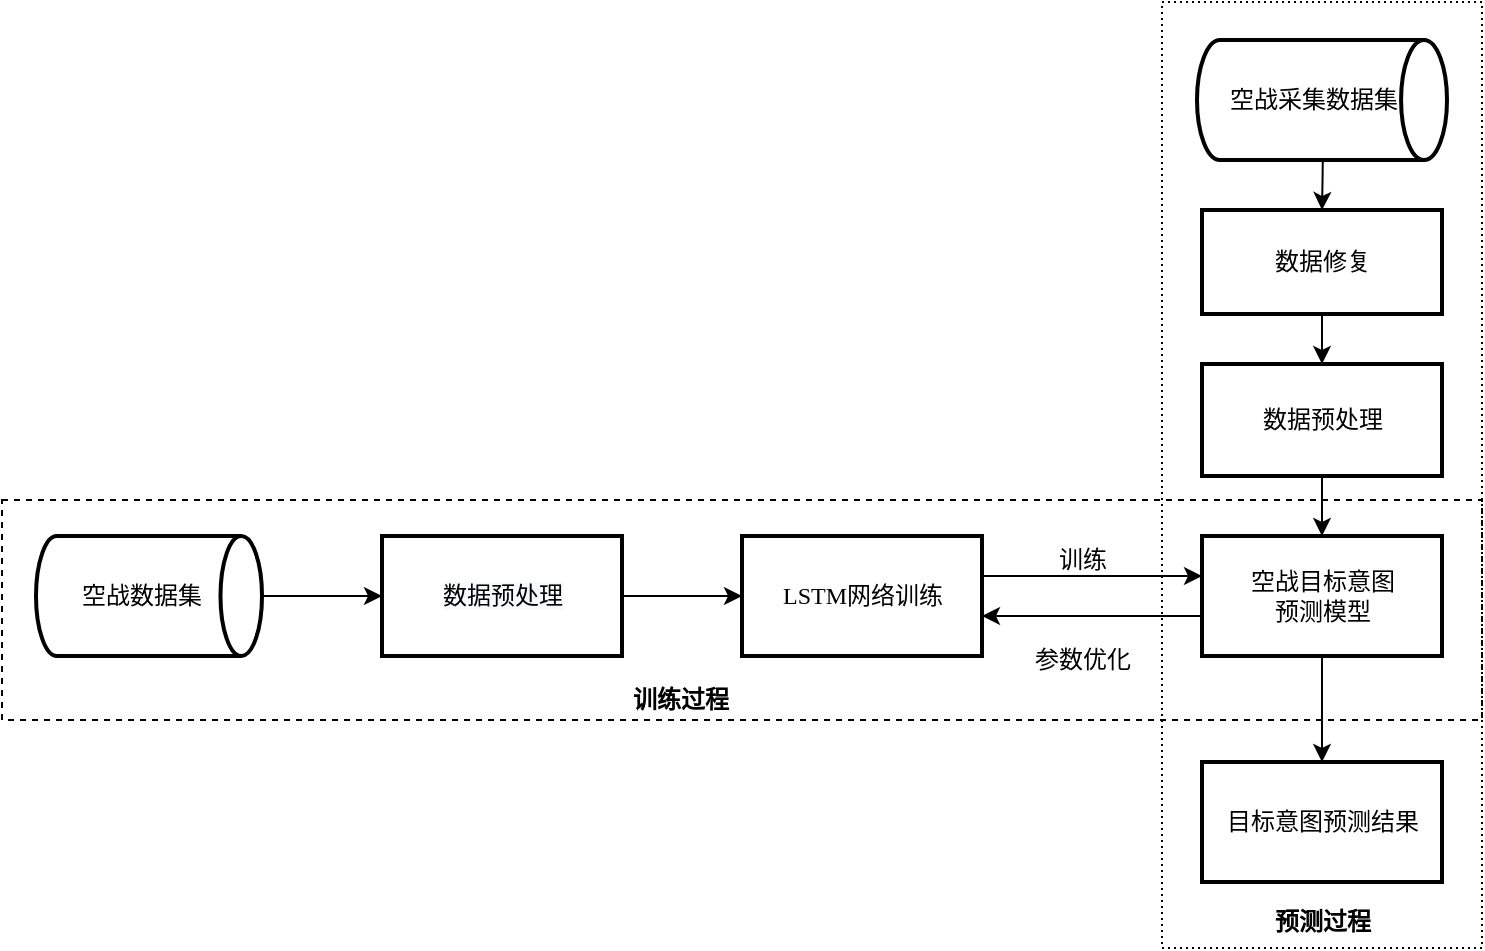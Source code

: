 <mxfile version="14.4.9" type="github">
  <diagram id="C5RBs43oDa-KdzZeNtuy" name="Page-1">
    <mxGraphModel dx="1195" dy="490" grid="0" gridSize="10" guides="1" tooltips="1" connect="1" arrows="1" fold="1" page="1" pageScale="1" pageWidth="827" pageHeight="1169" math="0" shadow="0">
      <root>
        <mxCell id="WIyWlLk6GJQsqaUBKTNV-0" />
        <mxCell id="WIyWlLk6GJQsqaUBKTNV-1" parent="WIyWlLk6GJQsqaUBKTNV-0" />
        <mxCell id="fvwQdsqHaKLtyYbBZtsD-26" value="" style="rounded=0;whiteSpace=wrap;html=1;dashed=1;sketch=0;fillColor=none;dashPattern=1 2;strokeWidth=1;glass=0;shadow=0;fontSize=12;" vertex="1" parent="WIyWlLk6GJQsqaUBKTNV-1">
          <mxGeometry x="604" y="85" width="160" height="473" as="geometry" />
        </mxCell>
        <mxCell id="fvwQdsqHaKLtyYbBZtsD-12" value="" style="rounded=0;html=1;sketch=0;fillColor=none;dashed=1;strokeWidth=1;fontFamily=Verdana;fontSize=12;" vertex="1" parent="WIyWlLk6GJQsqaUBKTNV-1">
          <mxGeometry x="24" y="334" width="740" height="110" as="geometry" />
        </mxCell>
        <mxCell id="fvwQdsqHaKLtyYbBZtsD-2" value="" style="edgeStyle=orthogonalEdgeStyle;curved=0;rounded=1;sketch=0;orthogonalLoop=1;jettySize=auto;html=1;fontFamily=Verdana;fontSize=12;" edge="1" parent="WIyWlLk6GJQsqaUBKTNV-1" source="fvwQdsqHaKLtyYbBZtsD-0" target="fvwQdsqHaKLtyYbBZtsD-1">
          <mxGeometry relative="1" as="geometry" />
        </mxCell>
        <mxCell id="fvwQdsqHaKLtyYbBZtsD-0" value="空战数据集&amp;nbsp; &amp;nbsp;" style="strokeWidth=2;html=1;shape=mxgraph.flowchart.direct_data;rounded=0;sketch=0;fontFamily=Verdana;fontSize=12;" vertex="1" parent="WIyWlLk6GJQsqaUBKTNV-1">
          <mxGeometry x="41" y="352" width="113" height="60" as="geometry" />
        </mxCell>
        <mxCell id="fvwQdsqHaKLtyYbBZtsD-4" value="" style="edgeStyle=orthogonalEdgeStyle;curved=0;rounded=1;sketch=0;orthogonalLoop=1;jettySize=auto;html=1;fontFamily=Verdana;fontSize=12;" edge="1" parent="WIyWlLk6GJQsqaUBKTNV-1" source="fvwQdsqHaKLtyYbBZtsD-1" target="fvwQdsqHaKLtyYbBZtsD-3">
          <mxGeometry relative="1" as="geometry" />
        </mxCell>
        <mxCell id="fvwQdsqHaKLtyYbBZtsD-1" value="&#xa;&#xa;&lt;span style=&quot;color: rgb(0, 0, 0); font-family: verdana; font-size: 12px; font-style: normal; font-weight: 400; letter-spacing: normal; text-align: center; text-indent: 0px; text-transform: none; word-spacing: 0px; background-color: rgb(248, 249, 250); display: inline; float: none;&quot;&gt;数据预处理&lt;/span&gt;&#xa;&#xa;" style="html=1;rounded=0;strokeWidth=2;sketch=0;fontFamily=Verdana;fontSize=12;" vertex="1" parent="WIyWlLk6GJQsqaUBKTNV-1">
          <mxGeometry x="214" y="352" width="120" height="60" as="geometry" />
        </mxCell>
        <mxCell id="fvwQdsqHaKLtyYbBZtsD-6" value="" style="edgeStyle=orthogonalEdgeStyle;curved=0;rounded=1;sketch=0;orthogonalLoop=1;jettySize=auto;html=1;fontFamily=Verdana;fontSize=12;" edge="1" parent="WIyWlLk6GJQsqaUBKTNV-1" source="fvwQdsqHaKLtyYbBZtsD-3" target="fvwQdsqHaKLtyYbBZtsD-5">
          <mxGeometry relative="1" as="geometry">
            <Array as="points">
              <mxPoint x="574" y="372" />
              <mxPoint x="574" y="372" />
            </Array>
          </mxGeometry>
        </mxCell>
        <mxCell id="fvwQdsqHaKLtyYbBZtsD-3" value="LSTM网络训练" style="html=1;rounded=0;strokeWidth=2;sketch=0;fontFamily=Verdana;fontSize=12;" vertex="1" parent="WIyWlLk6GJQsqaUBKTNV-1">
          <mxGeometry x="394" y="352" width="120" height="60" as="geometry" />
        </mxCell>
        <mxCell id="fvwQdsqHaKLtyYbBZtsD-9" value="" style="edgeStyle=orthogonalEdgeStyle;curved=0;rounded=1;sketch=0;orthogonalLoop=1;jettySize=auto;html=1;fontFamily=Verdana;fontSize=12;" edge="1" parent="WIyWlLk6GJQsqaUBKTNV-1" source="fvwQdsqHaKLtyYbBZtsD-5" target="fvwQdsqHaKLtyYbBZtsD-3">
          <mxGeometry relative="1" as="geometry">
            <Array as="points">
              <mxPoint x="584" y="392" />
              <mxPoint x="584" y="392" />
            </Array>
          </mxGeometry>
        </mxCell>
        <mxCell id="fvwQdsqHaKLtyYbBZtsD-14" value="" style="edgeStyle=orthogonalEdgeStyle;curved=0;rounded=1;sketch=0;orthogonalLoop=1;jettySize=auto;html=1;fontFamily=Verdana;fontSize=12;" edge="1" parent="WIyWlLk6GJQsqaUBKTNV-1" source="fvwQdsqHaKLtyYbBZtsD-5" target="fvwQdsqHaKLtyYbBZtsD-13">
          <mxGeometry relative="1" as="geometry" />
        </mxCell>
        <mxCell id="fvwQdsqHaKLtyYbBZtsD-5" value="空战目标意图&lt;br style=&quot;font-size: 12px;&quot;&gt;预测模型" style="html=1;rounded=0;strokeWidth=2;sketch=0;fontFamily=Verdana;fontSize=12;" vertex="1" parent="WIyWlLk6GJQsqaUBKTNV-1">
          <mxGeometry x="624" y="352" width="120" height="60" as="geometry" />
        </mxCell>
        <mxCell id="fvwQdsqHaKLtyYbBZtsD-10" value="训练" style="text;html=1;align=center;verticalAlign=middle;resizable=0;points=[];autosize=1;fontFamily=Verdana;fontSize=12;" vertex="1" parent="WIyWlLk6GJQsqaUBKTNV-1">
          <mxGeometry x="547" y="355" width="34" height="17" as="geometry" />
        </mxCell>
        <mxCell id="fvwQdsqHaKLtyYbBZtsD-11" value="参数优化" style="text;html=1;align=center;verticalAlign=middle;resizable=0;points=[];autosize=1;fontFamily=Verdana;fontSize=12;" vertex="1" parent="WIyWlLk6GJQsqaUBKTNV-1">
          <mxGeometry x="535" y="405" width="58" height="17" as="geometry" />
        </mxCell>
        <mxCell id="fvwQdsqHaKLtyYbBZtsD-13" value="目标意图预测结果" style="html=1;rounded=0;strokeWidth=2;sketch=0;fontFamily=Verdana;fontSize=12;" vertex="1" parent="WIyWlLk6GJQsqaUBKTNV-1">
          <mxGeometry x="624" y="465" width="120" height="60" as="geometry" />
        </mxCell>
        <mxCell id="fvwQdsqHaKLtyYbBZtsD-23" value="" style="edgeStyle=orthogonalEdgeStyle;curved=0;rounded=1;sketch=0;orthogonalLoop=1;jettySize=auto;html=1;fontFamily=Verdana;fontSize=12;" edge="1" parent="WIyWlLk6GJQsqaUBKTNV-1" source="fvwQdsqHaKLtyYbBZtsD-15" target="fvwQdsqHaKLtyYbBZtsD-5">
          <mxGeometry relative="1" as="geometry" />
        </mxCell>
        <mxCell id="fvwQdsqHaKLtyYbBZtsD-15" value="数据预处理" style="html=1;rounded=0;strokeWidth=2;sketch=0;fontFamily=Verdana;fontSize=12;" vertex="1" parent="WIyWlLk6GJQsqaUBKTNV-1">
          <mxGeometry x="624" y="266" width="120" height="56" as="geometry" />
        </mxCell>
        <mxCell id="fvwQdsqHaKLtyYbBZtsD-22" value="" style="edgeStyle=orthogonalEdgeStyle;curved=0;rounded=1;sketch=0;orthogonalLoop=1;jettySize=auto;html=1;fontFamily=Verdana;fontSize=12;" edge="1" parent="WIyWlLk6GJQsqaUBKTNV-1" source="fvwQdsqHaKLtyYbBZtsD-17" target="fvwQdsqHaKLtyYbBZtsD-15">
          <mxGeometry relative="1" as="geometry" />
        </mxCell>
        <mxCell id="fvwQdsqHaKLtyYbBZtsD-17" value="数据修复" style="html=1;rounded=0;strokeWidth=2;sketch=0;fontFamily=Verdana;fontSize=12;" vertex="1" parent="WIyWlLk6GJQsqaUBKTNV-1">
          <mxGeometry x="624" y="189" width="120" height="52" as="geometry" />
        </mxCell>
        <mxCell id="fvwQdsqHaKLtyYbBZtsD-21" value="" style="edgeStyle=orthogonalEdgeStyle;curved=0;rounded=1;sketch=0;orthogonalLoop=1;jettySize=auto;html=1;fontFamily=Verdana;fontSize=12;" edge="1" parent="WIyWlLk6GJQsqaUBKTNV-1" target="fvwQdsqHaKLtyYbBZtsD-17">
          <mxGeometry relative="1" as="geometry">
            <mxPoint x="684" y="132" as="sourcePoint" />
          </mxGeometry>
        </mxCell>
        <mxCell id="fvwQdsqHaKLtyYbBZtsD-27" value="训练过程" style="text;html=1;align=center;verticalAlign=middle;resizable=0;points=[];autosize=1;fontSize=12;fontFamily=Verdana;fontStyle=1" vertex="1" parent="WIyWlLk6GJQsqaUBKTNV-1">
          <mxGeometry x="334" y="425" width="58" height="17" as="geometry" />
        </mxCell>
        <mxCell id="fvwQdsqHaKLtyYbBZtsD-28" value="预测过程" style="text;html=1;align=center;verticalAlign=middle;resizable=0;points=[];autosize=1;fontSize=12;fontFamily=Verdana;fontStyle=1" vertex="1" parent="WIyWlLk6GJQsqaUBKTNV-1">
          <mxGeometry x="655" y="536" width="58" height="17" as="geometry" />
        </mxCell>
        <mxCell id="fvwQdsqHaKLtyYbBZtsD-30" value="空战采集数据集&amp;nbsp; &amp;nbsp;" style="strokeWidth=2;html=1;shape=mxgraph.flowchart.direct_data;rounded=0;sketch=0;fontFamily=Verdana;fontSize=12;" vertex="1" parent="WIyWlLk6GJQsqaUBKTNV-1">
          <mxGeometry x="621.5" y="104" width="125" height="60" as="geometry" />
        </mxCell>
      </root>
    </mxGraphModel>
  </diagram>
</mxfile>
